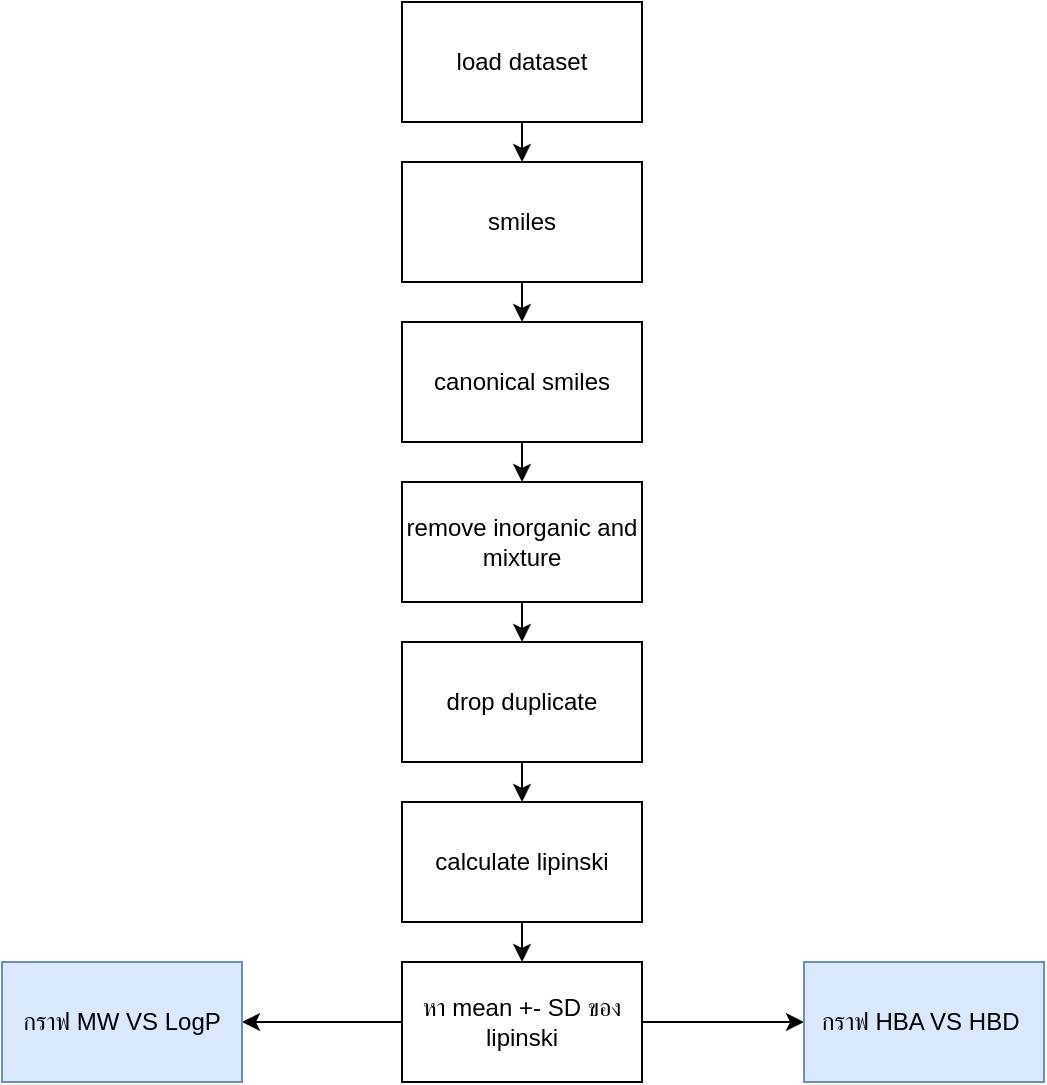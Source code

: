 <mxfile>
    <diagram id="6K_GYYUFes4X0Ucee6K_" name="04/10 data-preprocessing">
        <mxGraphModel dx="613" dy="524" grid="1" gridSize="10" guides="1" tooltips="1" connect="1" arrows="1" fold="1" page="1" pageScale="1" pageWidth="850" pageHeight="1100" math="0" shadow="0">
            <root>
                <mxCell id="0"/>
                <mxCell id="1" parent="0"/>
                <mxCell id="4" value="" style="edgeStyle=none;html=1;" parent="1" source="2" target="5" edge="1">
                    <mxGeometry relative="1" as="geometry">
                        <mxPoint x="356" y="178" as="targetPoint"/>
                    </mxGeometry>
                </mxCell>
                <mxCell id="2" value="load dataset" style="rounded=0;whiteSpace=wrap;html=1;" parent="1" vertex="1">
                    <mxGeometry x="296" y="38" width="120" height="60" as="geometry"/>
                </mxCell>
                <mxCell id="7" value="" style="edgeStyle=none;html=1;" parent="1" source="5" target="9" edge="1">
                    <mxGeometry relative="1" as="geometry">
                        <mxPoint x="356" y="288" as="targetPoint"/>
                    </mxGeometry>
                </mxCell>
                <mxCell id="5" value="smiles" style="rounded=0;whiteSpace=wrap;html=1;" parent="1" vertex="1">
                    <mxGeometry x="296" y="118" width="120" height="60" as="geometry"/>
                </mxCell>
                <mxCell id="2ZYU74xsNwY0e2k2aNRz-10" value="" style="edgeStyle=none;html=1;" parent="1" source="9" target="2ZYU74xsNwY0e2k2aNRz-9" edge="1">
                    <mxGeometry relative="1" as="geometry"/>
                </mxCell>
                <mxCell id="9" value="canonical smiles" style="rounded=0;whiteSpace=wrap;html=1;" parent="1" vertex="1">
                    <mxGeometry x="296" y="198" width="120" height="60" as="geometry"/>
                </mxCell>
                <mxCell id="2ZYU74xsNwY0e2k2aNRz-12" value="" style="edgeStyle=none;html=1;" parent="1" source="2ZYU74xsNwY0e2k2aNRz-9" target="2ZYU74xsNwY0e2k2aNRz-11" edge="1">
                    <mxGeometry relative="1" as="geometry"/>
                </mxCell>
                <mxCell id="2ZYU74xsNwY0e2k2aNRz-9" value="remove inorganic and mixture" style="rounded=0;whiteSpace=wrap;html=1;" parent="1" vertex="1">
                    <mxGeometry x="296" y="278" width="120" height="60" as="geometry"/>
                </mxCell>
                <mxCell id="2ZYU74xsNwY0e2k2aNRz-15" value="" style="edgeStyle=none;html=1;" parent="1" source="2ZYU74xsNwY0e2k2aNRz-11" target="2ZYU74xsNwY0e2k2aNRz-14" edge="1">
                    <mxGeometry relative="1" as="geometry"/>
                </mxCell>
                <mxCell id="2ZYU74xsNwY0e2k2aNRz-11" value="drop duplicate" style="rounded=0;whiteSpace=wrap;html=1;" parent="1" vertex="1">
                    <mxGeometry x="296" y="358" width="120" height="60" as="geometry"/>
                </mxCell>
                <mxCell id="tIB9VCe-r5A9NjXSACRM-12" value="" style="edgeStyle=none;html=1;strokeWidth=1;" parent="1" source="2ZYU74xsNwY0e2k2aNRz-14" target="tIB9VCe-r5A9NjXSACRM-11" edge="1">
                    <mxGeometry relative="1" as="geometry"/>
                </mxCell>
                <mxCell id="2ZYU74xsNwY0e2k2aNRz-14" value="calculate lipinski" style="rounded=0;whiteSpace=wrap;html=1;" parent="1" vertex="1">
                    <mxGeometry x="296" y="438" width="120" height="60" as="geometry"/>
                </mxCell>
                <mxCell id="tIB9VCe-r5A9NjXSACRM-14" value="" style="edgeStyle=none;html=1;strokeWidth=1;" parent="1" source="tIB9VCe-r5A9NjXSACRM-11" target="tIB9VCe-r5A9NjXSACRM-13" edge="1">
                    <mxGeometry relative="1" as="geometry"/>
                </mxCell>
                <mxCell id="tIB9VCe-r5A9NjXSACRM-16" value="" style="edgeStyle=none;html=1;strokeWidth=1;" parent="1" source="tIB9VCe-r5A9NjXSACRM-11" target="tIB9VCe-r5A9NjXSACRM-15" edge="1">
                    <mxGeometry relative="1" as="geometry"/>
                </mxCell>
                <mxCell id="tIB9VCe-r5A9NjXSACRM-11" value="หา mean +- SD ของ lipinski" style="whiteSpace=wrap;html=1;rounded=0;" parent="1" vertex="1">
                    <mxGeometry x="296" y="518" width="120" height="60" as="geometry"/>
                </mxCell>
                <mxCell id="tIB9VCe-r5A9NjXSACRM-13" value="กราฟ MW VS LogP" style="whiteSpace=wrap;html=1;rounded=0;fillColor=#dae8fc;strokeColor=#6c8ebf;" parent="1" vertex="1">
                    <mxGeometry x="96" y="518" width="120" height="60" as="geometry"/>
                </mxCell>
                <mxCell id="tIB9VCe-r5A9NjXSACRM-15" value="กราฟ HBA VS HBD&amp;nbsp;" style="whiteSpace=wrap;html=1;rounded=0;fillColor=#dae8fc;strokeColor=#6c8ebf;" parent="1" vertex="1">
                    <mxGeometry x="497" y="518" width="120" height="60" as="geometry"/>
                </mxCell>
            </root>
        </mxGraphModel>
    </diagram>
    <diagram id="JtNuCMXNXsZhALKa9q_d" name="11/10 molecular fingerprint">
        <mxGraphModel dx="490" dy="419" grid="1" gridSize="10" guides="1" tooltips="1" connect="1" arrows="1" fold="1" page="1" pageScale="1" pageWidth="850" pageHeight="1100" math="0" shadow="0">
            <root>
                <mxCell id="0"/>
                <mxCell id="1" parent="0"/>
                <mxCell id="r3-uxpTZCLfPG6yNEybn-3" value="" style="edgeStyle=none;html=1;" parent="1" source="r3-uxpTZCLfPG6yNEybn-1" target="r3-uxpTZCLfPG6yNEybn-2" edge="1">
                    <mxGeometry relative="1" as="geometry"/>
                </mxCell>
                <mxCell id="r3-uxpTZCLfPG6yNEybn-1" value="Molecular fingerprint&lt;br&gt;by Pubchem" style="rounded=0;whiteSpace=wrap;html=1;" parent="1" vertex="1">
                    <mxGeometry x="307" y="39" width="170" height="60" as="geometry"/>
                </mxCell>
                <mxCell id="r3-uxpTZCLfPG6yNEybn-5" value="" style="edgeStyle=none;html=1;" parent="1" source="r3-uxpTZCLfPG6yNEybn-2" target="r3-uxpTZCLfPG6yNEybn-4" edge="1">
                    <mxGeometry relative="1" as="geometry"/>
                </mxCell>
                <mxCell id="r3-uxpTZCLfPG6yNEybn-2" value="Install PaDeL-Descriptor" style="rounded=0;whiteSpace=wrap;html=1;" parent="1" vertex="1">
                    <mxGeometry x="307" y="129" width="170" height="60" as="geometry"/>
                </mxCell>
                <mxCell id="r3-uxpTZCLfPG6yNEybn-7" value="" style="edgeStyle=none;html=1;" parent="1" source="r3-uxpTZCLfPG6yNEybn-4" target="r3-uxpTZCLfPG6yNEybn-6" edge="1">
                    <mxGeometry relative="1" as="geometry"/>
                </mxCell>
                <mxCell id="r3-uxpTZCLfPG6yNEybn-4" value="Calculate PubChem หรือ Substructure fingerprint" style="rounded=0;whiteSpace=wrap;html=1;" parent="1" vertex="1">
                    <mxGeometry x="307" y="209" width="170" height="60" as="geometry"/>
                </mxCell>
                <mxCell id="SmG9Pm3M4cOHDVrwg3ex-2" value="" style="edgeStyle=none;html=1;" parent="1" source="r3-uxpTZCLfPG6yNEybn-6" target="SmG9Pm3M4cOHDVrwg3ex-1" edge="1">
                    <mxGeometry relative="1" as="geometry"/>
                </mxCell>
                <mxCell id="r3-uxpTZCLfPG6yNEybn-6" value="PCA (PC1, PC2)" style="rounded=0;whiteSpace=wrap;html=1;" parent="1" vertex="1">
                    <mxGeometry x="307" y="299" width="170" height="60" as="geometry"/>
                </mxCell>
                <mxCell id="SmG9Pm3M4cOHDVrwg3ex-1" value="ได้รูปกราฟ PC1 PC2" style="rounded=0;whiteSpace=wrap;html=1;fillColor=#dae8fc;strokeColor=#6c8ebf;" parent="1" vertex="1">
                    <mxGeometry x="307" y="389" width="170" height="60" as="geometry"/>
                </mxCell>
            </root>
        </mxGraphModel>
    </diagram>
    <diagram id="4sV9bS3o_HYXUxEmJH1B" name="18/10 อ่านโครงสร้าง">
        <mxGraphModel dx="700" dy="599" grid="1" gridSize="10" guides="1" tooltips="1" connect="1" arrows="1" fold="1" page="1" pageScale="1" pageWidth="850" pageHeight="1100" math="0" shadow="0">
            <root>
                <mxCell id="0"/>
                <mxCell id="1" parent="0"/>
                <mxCell id="lm2fJxIAN4VwDmbkC3Tx-4" value="" style="edgeStyle=none;html=1;" parent="1" source="lm2fJxIAN4VwDmbkC3Tx-1" target="lm2fJxIAN4VwDmbkC3Tx-3" edge="1">
                    <mxGeometry relative="1" as="geometry"/>
                </mxCell>
                <mxCell id="lm2fJxIAN4VwDmbkC3Tx-1" value="อ่าน data ว่ามีกี่ตัว โครงสร้างหน้าตาเป็นแบบไหน&amp;nbsp;" style="rounded=0;whiteSpace=wrap;html=1;" parent="1" vertex="1">
                    <mxGeometry x="298" y="74" width="270" height="60" as="geometry"/>
                </mxCell>
                <mxCell id="ImqOlKEsORVZc-OMo7FW-2" value="" style="edgeStyle=none;html=1;strokeWidth=1;" parent="1" source="lm2fJxIAN4VwDmbkC3Tx-3" target="ImqOlKEsORVZc-OMo7FW-1" edge="1">
                    <mxGeometry relative="1" as="geometry"/>
                </mxCell>
                <mxCell id="lm2fJxIAN4VwDmbkC3Tx-3" value="เลือกสารที่มีโครงสร้างใกล้เคียงกัน (50%)" style="rounded=0;whiteSpace=wrap;html=1;" parent="1" vertex="1">
                    <mxGeometry x="298" y="174" width="270" height="60" as="geometry"/>
                </mxCell>
                <mxCell id="ImqOlKEsORVZc-OMo7FW-4" value="" style="edgeStyle=none;html=1;strokeWidth=1;" parent="1" source="ImqOlKEsORVZc-OMo7FW-1" target="ImqOlKEsORVZc-OMo7FW-3" edge="1">
                    <mxGeometry relative="1" as="geometry"/>
                </mxCell>
                <mxCell id="ImqOlKEsORVZc-OMo7FW-1" value="โดยเลือกจากสารที่สนใจ (Sucralose, saccharine, neotame, aspartame, advantame, Ace-K)" style="rounded=0;whiteSpace=wrap;html=1;" parent="1" vertex="1">
                    <mxGeometry x="298" y="274" width="270" height="60" as="geometry"/>
                </mxCell>
                <mxCell id="ImqOlKEsORVZc-OMo7FW-6" value="" style="edgeStyle=none;html=1;strokeWidth=1;" parent="1" source="ImqOlKEsORVZc-OMo7FW-3" target="ImqOlKEsORVZc-OMo7FW-5" edge="1">
                    <mxGeometry relative="1" as="geometry"/>
                </mxCell>
                <mxCell id="ImqOlKEsORVZc-OMo7FW-3" value="เชื่อมข้อมูลทั้งหมดเข้าด้วยกัน" style="rounded=0;whiteSpace=wrap;html=1;" parent="1" vertex="1">
                    <mxGeometry x="298" y="364" width="270" height="60" as="geometry"/>
                </mxCell>
                <mxCell id="ImqOlKEsORVZc-OMo7FW-8" value="" style="edgeStyle=none;html=1;strokeWidth=1;" parent="1" source="ImqOlKEsORVZc-OMo7FW-5" target="ImqOlKEsORVZc-OMo7FW-7" edge="1">
                    <mxGeometry relative="1" as="geometry"/>
                </mxCell>
                <mxCell id="ImqOlKEsORVZc-OMo7FW-5" value="drop NaN" style="rounded=0;whiteSpace=wrap;html=1;" parent="1" vertex="1">
                    <mxGeometry x="298" y="454" width="270" height="60" as="geometry"/>
                </mxCell>
                <mxCell id="ImqOlKEsORVZc-OMo7FW-10" value="" style="edgeStyle=none;html=1;strokeWidth=1;" parent="1" source="ImqOlKEsORVZc-OMo7FW-7" target="ImqOlKEsORVZc-OMo7FW-9" edge="1">
                    <mxGeometry relative="1" as="geometry"/>
                </mxCell>
                <mxCell id="ImqOlKEsORVZc-OMo7FW-7" value="drop duplicate" style="rounded=0;whiteSpace=wrap;html=1;" parent="1" vertex="1">
                    <mxGeometry x="298" y="534" width="270" height="60" as="geometry"/>
                </mxCell>
                <mxCell id="ImqOlKEsORVZc-OMo7FW-14" value="" style="edgeStyle=none;html=1;strokeWidth=1;" parent="1" source="ImqOlKEsORVZc-OMo7FW-9" target="ImqOlKEsORVZc-OMo7FW-13" edge="1">
                    <mxGeometry relative="1" as="geometry"/>
                </mxCell>
                <mxCell id="ImqOlKEsORVZc-OMo7FW-9" value="กำหนด test set และ training set" style="rounded=0;whiteSpace=wrap;html=1;" parent="1" vertex="1">
                    <mxGeometry x="298" y="624" width="270" height="60" as="geometry"/>
                </mxCell>
                <mxCell id="ImqOlKEsORVZc-OMo7FW-12" value="&lt;h1 style=&quot;line-height: 50%;&quot;&gt;&lt;span style=&quot;font-size: 12px; font-weight: 400;&quot;&gt;ลดขนาดฟีเจอร์ลง ทำให้สามารถอธิบายโมเดลได้ดีขึ้น (feature reduction) + ลด bias ได้&amp;nbsp;&lt;/span&gt;&lt;/h1&gt;" style="text;html=1;strokeColor=none;fillColor=none;spacing=5;spacingTop=-20;whiteSpace=wrap;overflow=hidden;rounded=0;" parent="1" vertex="1">
                    <mxGeometry x="453" y="694" width="285" height="50" as="geometry"/>
                </mxCell>
                <mxCell id="ImqOlKEsORVZc-OMo7FW-13" value="" style="rounded=0;whiteSpace=wrap;html=1;" parent="1" vertex="1">
                    <mxGeometry x="298" y="764" width="270" height="60" as="geometry"/>
                </mxCell>
            </root>
        </mxGraphModel>
    </diagram>
    <diagram id="7InpXQRPnmIFId_i5Lgw" name="11/6 @gg colab">
        <mxGraphModel dx="754" dy="645" grid="1" gridSize="10" guides="1" tooltips="1" connect="1" arrows="1" fold="1" page="1" pageScale="1" pageWidth="850" pageHeight="1100" math="0" shadow="0">
            <root>
                <mxCell id="0"/>
                <mxCell id="1" parent="0"/>
                <mxCell id="GrOt7PhAQHySm_SdcuVS-3" value="" style="edgeStyle=none;html=1;fontSize=20;" edge="1" parent="1" source="GrOt7PhAQHySm_SdcuVS-1" target="GrOt7PhAQHySm_SdcuVS-2">
                    <mxGeometry relative="1" as="geometry"/>
                </mxCell>
                <mxCell id="GrOt7PhAQHySm_SdcuVS-1" value="&lt;font style=&quot;font-size: 20px;&quot;&gt;โหลด data (file sweetener) ลงใน gg colab&lt;/font&gt;" style="rounded=0;whiteSpace=wrap;html=1;" vertex="1" parent="1">
                    <mxGeometry x="250" y="50" width="430" height="120" as="geometry"/>
                </mxCell>
                <mxCell id="GrOt7PhAQHySm_SdcuVS-5" value="" style="edgeStyle=none;html=1;fontSize=20;" edge="1" parent="1" source="GrOt7PhAQHySm_SdcuVS-2" target="GrOt7PhAQHySm_SdcuVS-4">
                    <mxGeometry relative="1" as="geometry"/>
                </mxCell>
                <mxCell id="GrOt7PhAQHySm_SdcuVS-2" value="&lt;font style=&quot;font-size: 20px;&quot;&gt;แบ่ง training set และ test set (70:30)&lt;/font&gt;" style="rounded=0;whiteSpace=wrap;html=1;" vertex="1" parent="1">
                    <mxGeometry x="250" y="250" width="430" height="120" as="geometry"/>
                </mxCell>
                <mxCell id="Irym-KNMHSiH3pVf15x0-2" value="" style="edgeStyle=none;html=1;fontSize=20;" edge="1" parent="1" source="GrOt7PhAQHySm_SdcuVS-4" target="Irym-KNMHSiH3pVf15x0-1">
                    <mxGeometry relative="1" as="geometry"/>
                </mxCell>
                <mxCell id="GrOt7PhAQHySm_SdcuVS-4" value="&lt;span style=&quot;font-size: 20px;&quot;&gt;ทำการเทรนโมเดล &amp;gt;&amp;gt;&amp;gt; random forest, linear regression&lt;/span&gt;" style="rounded=0;whiteSpace=wrap;html=1;" vertex="1" parent="1">
                    <mxGeometry x="250" y="450" width="430" height="120" as="geometry"/>
                </mxCell>
                <mxCell id="Irym-KNMHSiH3pVf15x0-5" value="" style="edgeStyle=none;html=1;fontSize=20;" edge="1" parent="1" source="Irym-KNMHSiH3pVf15x0-1" target="Irym-KNMHSiH3pVf15x0-4">
                    <mxGeometry relative="1" as="geometry"/>
                </mxCell>
                <mxCell id="Irym-KNMHSiH3pVf15x0-1" value="&lt;span style=&quot;font-size: 20px;&quot;&gt;ทดสอบความแม่นยำของโมเดล &amp;gt;&amp;gt;&amp;gt; &lt;br&gt;5 cross validation&lt;/span&gt;" style="rounded=0;whiteSpace=wrap;html=1;" vertex="1" parent="1">
                    <mxGeometry x="250" y="650" width="430" height="120" as="geometry"/>
                </mxCell>
                <mxCell id="Irym-KNMHSiH3pVf15x0-3" value="Parameter&lt;br&gt;- sensitivity&lt;br&gt;- accuracy&lt;br&gt;- precision&lt;br&gt;- specificity" style="text;html=1;strokeColor=none;fillColor=none;align=center;verticalAlign=middle;whiteSpace=wrap;rounded=0;fontSize=20;" vertex="1" parent="1">
                    <mxGeometry x="540" y="695" width="410" height="30" as="geometry"/>
                </mxCell>
                <mxCell id="eQsHqqPLHEu0BggdND9t-2" value="" style="edgeStyle=none;html=1;fontSize=20;" edge="1" parent="1" source="Irym-KNMHSiH3pVf15x0-4" target="eQsHqqPLHEu0BggdND9t-1">
                    <mxGeometry relative="1" as="geometry"/>
                </mxCell>
                <mxCell id="Irym-KNMHSiH3pVf15x0-4" value="&lt;span style=&quot;font-size: 20px;&quot;&gt;ได้ทั้งหมด 12 parameter ต่อ 1 model&lt;/span&gt;" style="rounded=0;whiteSpace=wrap;html=1;" vertex="1" parent="1">
                    <mxGeometry x="250" y="850" width="430" height="120" as="geometry"/>
                </mxCell>
                <mxCell id="eQsHqqPLHEu0BggdND9t-4" value="" style="edgeStyle=none;html=1;fontSize=20;" edge="1" parent="1" source="eQsHqqPLHEu0BggdND9t-1" target="eQsHqqPLHEu0BggdND9t-3">
                    <mxGeometry relative="1" as="geometry"/>
                </mxCell>
                <mxCell id="eQsHqqPLHEu0BggdND9t-1" value="&lt;span style=&quot;font-size: 20px;&quot;&gt;ROC curve&lt;/span&gt;" style="rounded=0;whiteSpace=wrap;html=1;" vertex="1" parent="1">
                    <mxGeometry x="760" y="850" width="430" height="120" as="geometry"/>
                </mxCell>
                <mxCell id="eQsHqqPLHEu0BggdND9t-3" value="&lt;span style=&quot;font-size: 20px;&quot;&gt;ROC curve&lt;/span&gt;" style="rounded=0;whiteSpace=wrap;html=1;" vertex="1" parent="1">
                    <mxGeometry x="1270" y="850" width="430" height="120" as="geometry"/>
                </mxCell>
            </root>
        </mxGraphModel>
    </diagram>
</mxfile>